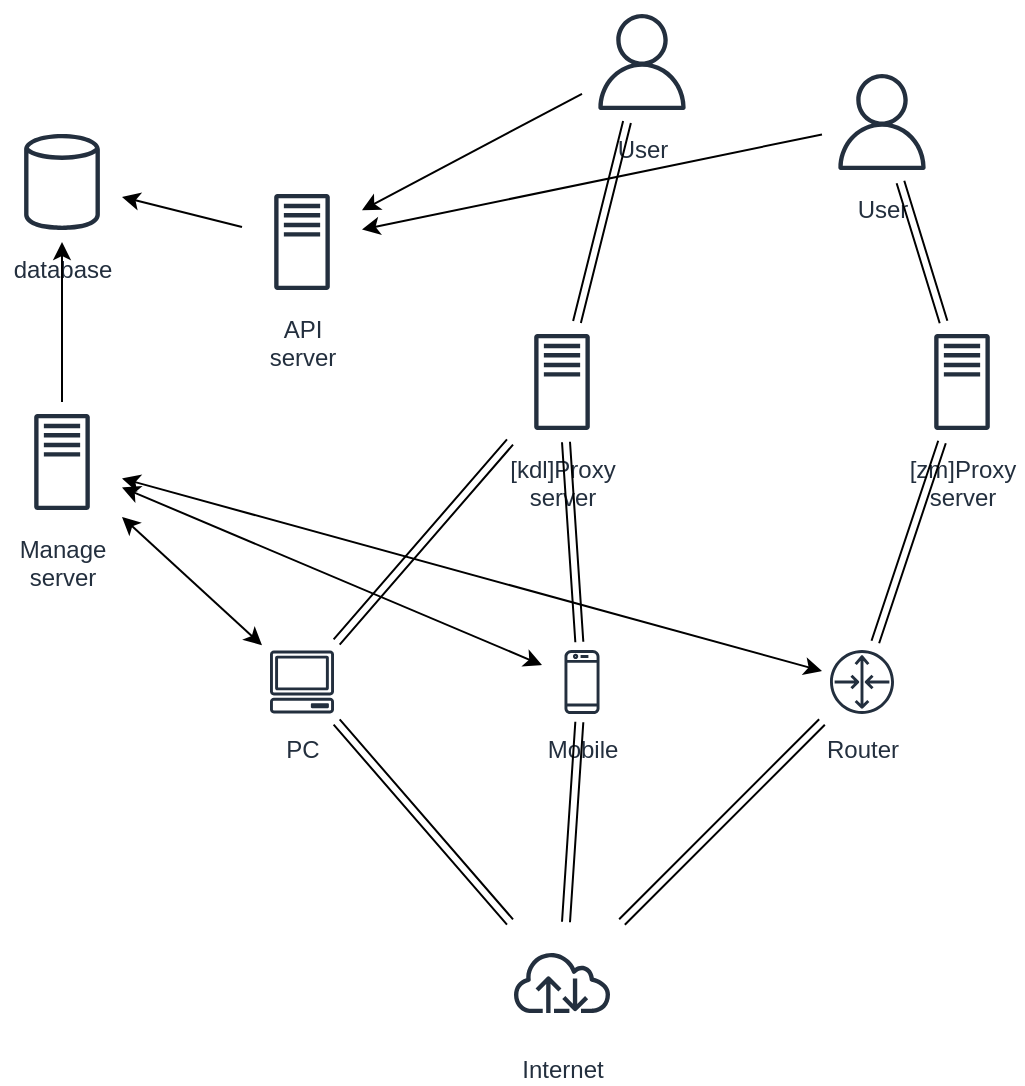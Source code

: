 <mxfile version="24.4.8" type="github">
  <diagram name="Page-1" id="d88ORbmEr_htfP62b8Xh">
    <mxGraphModel dx="1316" dy="761" grid="1" gridSize="10" guides="1" tooltips="1" connect="1" arrows="1" fold="1" page="1" pageScale="1" pageWidth="2339" pageHeight="3300" math="0" shadow="0">
      <root>
        <mxCell id="0" />
        <mxCell id="1" parent="0" />
        <mxCell id="mxcQnYd5Luw_eUWzPwbe-17" value="Manage&lt;br&gt;server" style="sketch=0;outlineConnect=0;fontColor=#232F3E;gradientColor=none;strokeColor=#232F3E;fillColor=#ffffff;dashed=0;verticalLabelPosition=bottom;verticalAlign=top;align=center;html=1;fontSize=12;fontStyle=0;aspect=fixed;shape=mxgraph.aws4.resourceIcon;resIcon=mxgraph.aws4.traditional_server;" vertex="1" parent="1">
          <mxGeometry x="530" y="540" width="60" height="60" as="geometry" />
        </mxCell>
        <mxCell id="mxcQnYd5Luw_eUWzPwbe-20" value="[kdl]Proxy&lt;br&gt;server" style="sketch=0;outlineConnect=0;fontColor=#232F3E;gradientColor=none;strokeColor=#232F3E;fillColor=#ffffff;dashed=0;verticalLabelPosition=bottom;verticalAlign=top;align=center;html=1;fontSize=12;fontStyle=0;aspect=fixed;shape=mxgraph.aws4.resourceIcon;resIcon=mxgraph.aws4.traditional_server;" vertex="1" parent="1">
          <mxGeometry x="780" y="500" width="60" height="60" as="geometry" />
        </mxCell>
        <mxCell id="mxcQnYd5Luw_eUWzPwbe-24" value="[zm]Proxy&lt;br&gt;server" style="sketch=0;outlineConnect=0;fontColor=#232F3E;gradientColor=none;strokeColor=#232F3E;fillColor=#ffffff;dashed=0;verticalLabelPosition=bottom;verticalAlign=top;align=center;html=1;fontSize=12;fontStyle=0;aspect=fixed;shape=mxgraph.aws4.resourceIcon;resIcon=mxgraph.aws4.traditional_server;" vertex="1" parent="1">
          <mxGeometry x="980" y="500" width="60" height="60" as="geometry" />
        </mxCell>
        <mxCell id="mxcQnYd5Luw_eUWzPwbe-27" value="Mobile" style="sketch=0;outlineConnect=0;fontColor=#232F3E;gradientColor=none;strokeColor=#232F3E;fillColor=#ffffff;dashed=0;verticalLabelPosition=bottom;verticalAlign=top;align=center;html=1;fontSize=12;fontStyle=0;aspect=fixed;shape=mxgraph.aws4.resourceIcon;resIcon=mxgraph.aws4.mobile_client;" vertex="1" parent="1">
          <mxGeometry x="800" y="660" width="40" height="40" as="geometry" />
        </mxCell>
        <mxCell id="mxcQnYd5Luw_eUWzPwbe-28" value="PC" style="sketch=0;outlineConnect=0;fontColor=#232F3E;gradientColor=none;strokeColor=#232F3E;fillColor=#ffffff;dashed=0;verticalLabelPosition=bottom;verticalAlign=top;align=center;html=1;fontSize=12;fontStyle=0;aspect=fixed;shape=mxgraph.aws4.resourceIcon;resIcon=mxgraph.aws4.client;" vertex="1" parent="1">
          <mxGeometry x="660" y="660" width="40" height="40" as="geometry" />
        </mxCell>
        <mxCell id="mxcQnYd5Luw_eUWzPwbe-47" value="" style="endArrow=classic;startArrow=classic;html=1;rounded=0;" edge="1" parent="1" source="mxcQnYd5Luw_eUWzPwbe-28" target="mxcQnYd5Luw_eUWzPwbe-17">
          <mxGeometry width="50" height="50" relative="1" as="geometry">
            <mxPoint x="580" y="590" as="sourcePoint" />
            <mxPoint x="590" y="460" as="targetPoint" />
          </mxGeometry>
        </mxCell>
        <mxCell id="mxcQnYd5Luw_eUWzPwbe-48" value="" style="endArrow=classic;startArrow=classic;html=1;rounded=0;" edge="1" parent="1" source="mxcQnYd5Luw_eUWzPwbe-27" target="mxcQnYd5Luw_eUWzPwbe-17">
          <mxGeometry width="50" height="50" relative="1" as="geometry">
            <mxPoint x="706" y="650" as="sourcePoint" />
            <mxPoint x="580" y="490" as="targetPoint" />
          </mxGeometry>
        </mxCell>
        <mxCell id="mxcQnYd5Luw_eUWzPwbe-49" value="" style="endArrow=classic;startArrow=classic;html=1;rounded=0;" edge="1" parent="1" source="mxcQnYd5Luw_eUWzPwbe-51" target="mxcQnYd5Luw_eUWzPwbe-17">
          <mxGeometry width="50" height="50" relative="1" as="geometry">
            <mxPoint x="910" y="654.571" as="sourcePoint" />
            <mxPoint x="590" y="490" as="targetPoint" />
          </mxGeometry>
        </mxCell>
        <mxCell id="mxcQnYd5Luw_eUWzPwbe-51" value="Router" style="sketch=0;outlineConnect=0;fontColor=#232F3E;gradientColor=none;strokeColor=#232F3E;fillColor=#ffffff;dashed=0;verticalLabelPosition=bottom;verticalAlign=top;align=center;html=1;fontSize=12;fontStyle=0;aspect=fixed;shape=mxgraph.aws4.resourceIcon;resIcon=mxgraph.aws4.router;" vertex="1" parent="1">
          <mxGeometry x="940" y="660" width="40" height="40" as="geometry" />
        </mxCell>
        <mxCell id="mxcQnYd5Luw_eUWzPwbe-57" value="" style="shape=link;html=1;rounded=0;" edge="1" parent="1" source="mxcQnYd5Luw_eUWzPwbe-28" target="mxcQnYd5Luw_eUWzPwbe-20">
          <mxGeometry width="100" relative="1" as="geometry">
            <mxPoint x="860" y="550" as="sourcePoint" />
            <mxPoint x="960" y="550" as="targetPoint" />
          </mxGeometry>
        </mxCell>
        <mxCell id="mxcQnYd5Luw_eUWzPwbe-58" value="" style="shape=link;html=1;rounded=0;" edge="1" parent="1" source="mxcQnYd5Luw_eUWzPwbe-27" target="mxcQnYd5Luw_eUWzPwbe-20">
          <mxGeometry width="100" relative="1" as="geometry">
            <mxPoint x="749" y="650" as="sourcePoint" />
            <mxPoint x="821" y="540" as="targetPoint" />
          </mxGeometry>
        </mxCell>
        <mxCell id="mxcQnYd5Luw_eUWzPwbe-59" value="" style="shape=link;html=1;rounded=0;" edge="1" parent="1" source="mxcQnYd5Luw_eUWzPwbe-51" target="mxcQnYd5Luw_eUWzPwbe-24">
          <mxGeometry width="100" relative="1" as="geometry">
            <mxPoint x="950" y="660" as="sourcePoint" />
            <mxPoint x="1022" y="550" as="targetPoint" />
          </mxGeometry>
        </mxCell>
        <mxCell id="mxcQnYd5Luw_eUWzPwbe-60" value="User" style="sketch=0;outlineConnect=0;fontColor=#232F3E;gradientColor=none;strokeColor=#232F3E;fillColor=#ffffff;dashed=0;verticalLabelPosition=bottom;verticalAlign=top;align=center;html=1;fontSize=12;fontStyle=0;aspect=fixed;shape=mxgraph.aws4.resourceIcon;resIcon=mxgraph.aws4.user;" vertex="1" parent="1">
          <mxGeometry x="820" y="340" width="60" height="60" as="geometry" />
        </mxCell>
        <mxCell id="mxcQnYd5Luw_eUWzPwbe-61" value="User" style="sketch=0;outlineConnect=0;fontColor=#232F3E;gradientColor=none;strokeColor=#232F3E;fillColor=#ffffff;dashed=0;verticalLabelPosition=bottom;verticalAlign=top;align=center;html=1;fontSize=12;fontStyle=0;aspect=fixed;shape=mxgraph.aws4.resourceIcon;resIcon=mxgraph.aws4.user;" vertex="1" parent="1">
          <mxGeometry x="940" y="370" width="60" height="60" as="geometry" />
        </mxCell>
        <mxCell id="mxcQnYd5Luw_eUWzPwbe-62" value="" style="shape=link;html=1;rounded=0;" edge="1" parent="1" source="mxcQnYd5Luw_eUWzPwbe-20" target="mxcQnYd5Luw_eUWzPwbe-60">
          <mxGeometry width="100" relative="1" as="geometry">
            <mxPoint x="760" y="656" as="sourcePoint" />
            <mxPoint x="910" y="534" as="targetPoint" />
          </mxGeometry>
        </mxCell>
        <mxCell id="mxcQnYd5Luw_eUWzPwbe-63" value="" style="shape=link;html=1;rounded=0;" edge="1" parent="1" source="mxcQnYd5Luw_eUWzPwbe-24" target="mxcQnYd5Luw_eUWzPwbe-61">
          <mxGeometry width="100" relative="1" as="geometry">
            <mxPoint x="925" y="480" as="sourcePoint" />
            <mxPoint x="885" y="400" as="targetPoint" />
          </mxGeometry>
        </mxCell>
        <mxCell id="mxcQnYd5Luw_eUWzPwbe-64" value="Internet" style="sketch=0;outlineConnect=0;fontColor=#232F3E;gradientColor=none;strokeColor=#232F3E;fillColor=#ffffff;dashed=0;verticalLabelPosition=bottom;verticalAlign=top;align=center;html=1;fontSize=12;fontStyle=0;aspect=fixed;shape=mxgraph.aws4.resourceIcon;resIcon=mxgraph.aws4.internet;" vertex="1" parent="1">
          <mxGeometry x="780" y="800" width="60" height="60" as="geometry" />
        </mxCell>
        <mxCell id="mxcQnYd5Luw_eUWzPwbe-65" value="" style="shape=link;html=1;rounded=0;" edge="1" parent="1" source="mxcQnYd5Luw_eUWzPwbe-64" target="mxcQnYd5Luw_eUWzPwbe-28">
          <mxGeometry width="100" relative="1" as="geometry">
            <mxPoint x="760" y="656" as="sourcePoint" />
            <mxPoint x="910" y="534" as="targetPoint" />
          </mxGeometry>
        </mxCell>
        <mxCell id="mxcQnYd5Luw_eUWzPwbe-66" value="" style="shape=link;html=1;rounded=0;" edge="1" parent="1" source="mxcQnYd5Luw_eUWzPwbe-64" target="mxcQnYd5Luw_eUWzPwbe-27">
          <mxGeometry width="100" relative="1" as="geometry">
            <mxPoint x="814" y="840" as="sourcePoint" />
            <mxPoint x="746" y="710" as="targetPoint" />
          </mxGeometry>
        </mxCell>
        <mxCell id="mxcQnYd5Luw_eUWzPwbe-67" value="" style="shape=link;html=1;rounded=0;" edge="1" parent="1" source="mxcQnYd5Luw_eUWzPwbe-64" target="mxcQnYd5Luw_eUWzPwbe-51">
          <mxGeometry width="100" relative="1" as="geometry">
            <mxPoint x="840" y="840" as="sourcePoint" />
            <mxPoint x="838" y="710" as="targetPoint" />
          </mxGeometry>
        </mxCell>
        <mxCell id="mxcQnYd5Luw_eUWzPwbe-68" value="database" style="sketch=0;outlineConnect=0;fontColor=#232F3E;gradientColor=none;strokeColor=#232F3E;fillColor=#ffffff;dashed=0;verticalLabelPosition=bottom;verticalAlign=top;align=center;html=1;fontSize=12;fontStyle=0;aspect=fixed;shape=mxgraph.aws4.resourceIcon;resIcon=mxgraph.aws4.generic_database;" vertex="1" parent="1">
          <mxGeometry x="530" y="400" width="60" height="60" as="geometry" />
        </mxCell>
        <mxCell id="mxcQnYd5Luw_eUWzPwbe-69" value="API&lt;br&gt;server" style="sketch=0;outlineConnect=0;fontColor=#232F3E;gradientColor=none;strokeColor=#232F3E;fillColor=#ffffff;dashed=0;verticalLabelPosition=bottom;verticalAlign=top;align=center;html=1;fontSize=12;fontStyle=0;aspect=fixed;shape=mxgraph.aws4.resourceIcon;resIcon=mxgraph.aws4.traditional_server;" vertex="1" parent="1">
          <mxGeometry x="650" y="430" width="60" height="60" as="geometry" />
        </mxCell>
        <mxCell id="mxcQnYd5Luw_eUWzPwbe-70" value="" style="endArrow=classic;html=1;rounded=0;" edge="1" parent="1" source="mxcQnYd5Luw_eUWzPwbe-17" target="mxcQnYd5Luw_eUWzPwbe-68">
          <mxGeometry width="50" height="50" relative="1" as="geometry">
            <mxPoint x="590" y="540" as="sourcePoint" />
            <mxPoint x="630" y="460" as="targetPoint" />
          </mxGeometry>
        </mxCell>
        <mxCell id="mxcQnYd5Luw_eUWzPwbe-71" value="" style="endArrow=classic;html=1;rounded=0;" edge="1" parent="1" source="mxcQnYd5Luw_eUWzPwbe-69" target="mxcQnYd5Luw_eUWzPwbe-68">
          <mxGeometry width="50" height="50" relative="1" as="geometry">
            <mxPoint x="640" y="410" as="sourcePoint" />
            <mxPoint x="690" y="360" as="targetPoint" />
          </mxGeometry>
        </mxCell>
        <mxCell id="mxcQnYd5Luw_eUWzPwbe-72" value="" style="endArrow=classic;html=1;rounded=0;" edge="1" parent="1" source="mxcQnYd5Luw_eUWzPwbe-60" target="mxcQnYd5Luw_eUWzPwbe-69">
          <mxGeometry width="50" height="50" relative="1" as="geometry">
            <mxPoint x="820" y="400" as="sourcePoint" />
            <mxPoint x="870" y="350" as="targetPoint" />
          </mxGeometry>
        </mxCell>
        <mxCell id="mxcQnYd5Luw_eUWzPwbe-73" value="" style="endArrow=classic;html=1;rounded=0;" edge="1" parent="1" source="mxcQnYd5Luw_eUWzPwbe-61" target="mxcQnYd5Luw_eUWzPwbe-69">
          <mxGeometry width="50" height="50" relative="1" as="geometry">
            <mxPoint x="1170" y="490" as="sourcePoint" />
            <mxPoint x="1220" y="440" as="targetPoint" />
          </mxGeometry>
        </mxCell>
      </root>
    </mxGraphModel>
  </diagram>
</mxfile>
